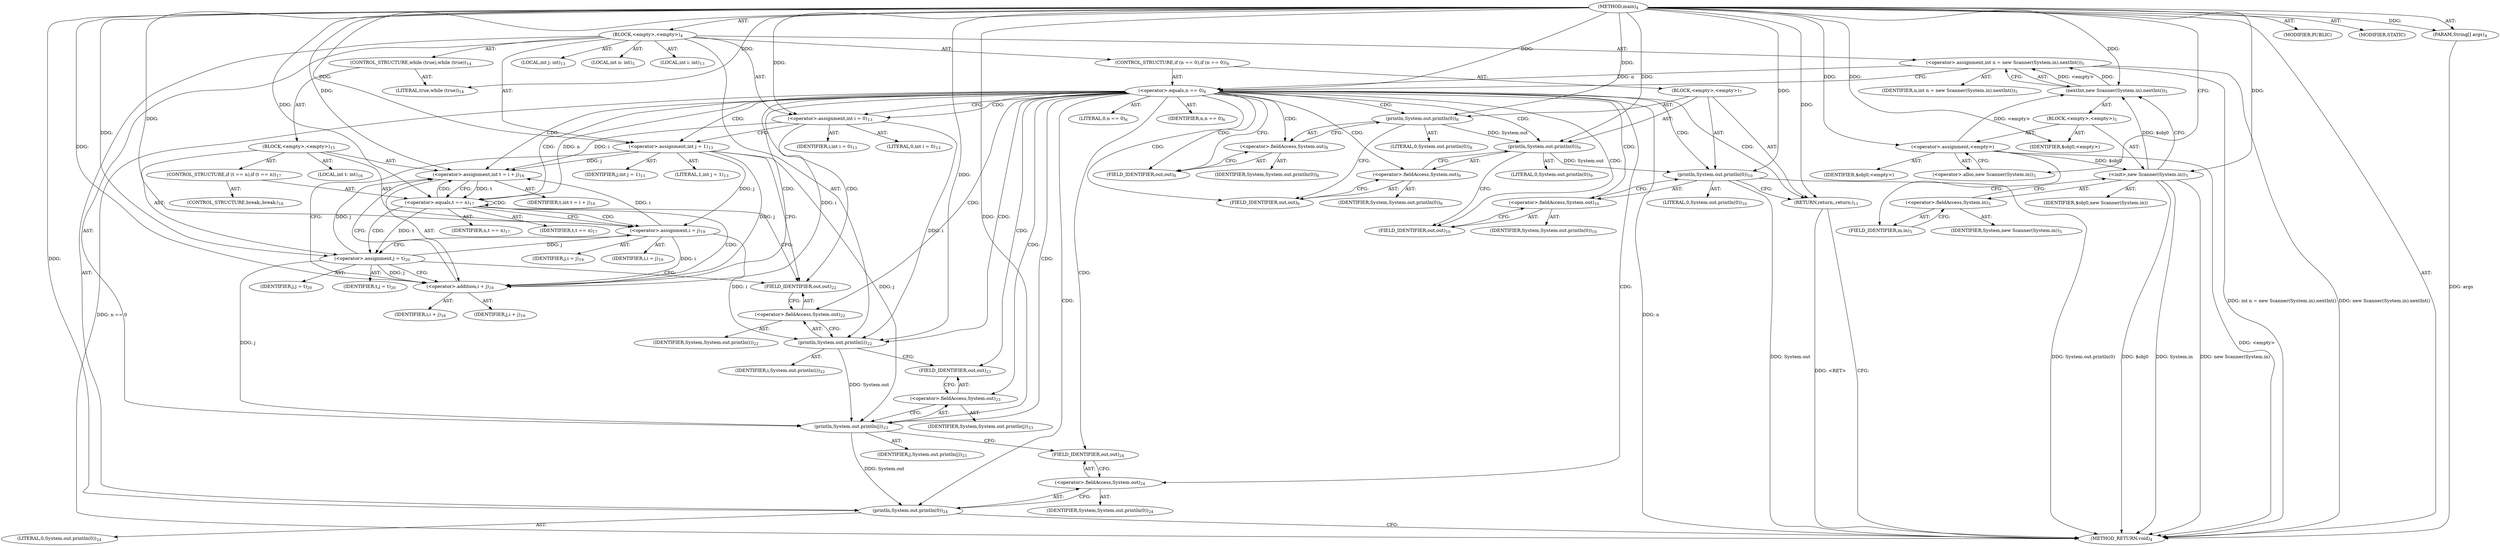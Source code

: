digraph "main" {  
"17" [label = <(METHOD,main)<SUB>4</SUB>> ]
"18" [label = <(PARAM,String[] args)<SUB>4</SUB>> ]
"19" [label = <(BLOCK,&lt;empty&gt;,&lt;empty&gt;)<SUB>4</SUB>> ]
"20" [label = <(LOCAL,int n: int)<SUB>5</SUB>> ]
"21" [label = <(&lt;operator&gt;.assignment,int n = new Scanner(System.in).nextInt())<SUB>5</SUB>> ]
"22" [label = <(IDENTIFIER,n,int n = new Scanner(System.in).nextInt())<SUB>5</SUB>> ]
"23" [label = <(nextInt,new Scanner(System.in).nextInt())<SUB>5</SUB>> ]
"24" [label = <(BLOCK,&lt;empty&gt;,&lt;empty&gt;)<SUB>5</SUB>> ]
"25" [label = <(&lt;operator&gt;.assignment,&lt;empty&gt;)> ]
"26" [label = <(IDENTIFIER,$obj0,&lt;empty&gt;)> ]
"27" [label = <(&lt;operator&gt;.alloc,new Scanner(System.in))<SUB>5</SUB>> ]
"28" [label = <(&lt;init&gt;,new Scanner(System.in))<SUB>5</SUB>> ]
"29" [label = <(IDENTIFIER,$obj0,new Scanner(System.in))> ]
"30" [label = <(&lt;operator&gt;.fieldAccess,System.in)<SUB>5</SUB>> ]
"31" [label = <(IDENTIFIER,System,new Scanner(System.in))<SUB>5</SUB>> ]
"32" [label = <(FIELD_IDENTIFIER,in,in)<SUB>5</SUB>> ]
"33" [label = <(IDENTIFIER,$obj0,&lt;empty&gt;)> ]
"34" [label = <(CONTROL_STRUCTURE,if (n == 0),if (n == 0))<SUB>6</SUB>> ]
"35" [label = <(&lt;operator&gt;.equals,n == 0)<SUB>6</SUB>> ]
"36" [label = <(IDENTIFIER,n,n == 0)<SUB>6</SUB>> ]
"37" [label = <(LITERAL,0,n == 0)<SUB>6</SUB>> ]
"38" [label = <(BLOCK,&lt;empty&gt;,&lt;empty&gt;)<SUB>7</SUB>> ]
"39" [label = <(println,System.out.println(0))<SUB>8</SUB>> ]
"40" [label = <(&lt;operator&gt;.fieldAccess,System.out)<SUB>8</SUB>> ]
"41" [label = <(IDENTIFIER,System,System.out.println(0))<SUB>8</SUB>> ]
"42" [label = <(FIELD_IDENTIFIER,out,out)<SUB>8</SUB>> ]
"43" [label = <(LITERAL,0,System.out.println(0))<SUB>8</SUB>> ]
"44" [label = <(println,System.out.println(0))<SUB>9</SUB>> ]
"45" [label = <(&lt;operator&gt;.fieldAccess,System.out)<SUB>9</SUB>> ]
"46" [label = <(IDENTIFIER,System,System.out.println(0))<SUB>9</SUB>> ]
"47" [label = <(FIELD_IDENTIFIER,out,out)<SUB>9</SUB>> ]
"48" [label = <(LITERAL,0,System.out.println(0))<SUB>9</SUB>> ]
"49" [label = <(println,System.out.println(0))<SUB>10</SUB>> ]
"50" [label = <(&lt;operator&gt;.fieldAccess,System.out)<SUB>10</SUB>> ]
"51" [label = <(IDENTIFIER,System,System.out.println(0))<SUB>10</SUB>> ]
"52" [label = <(FIELD_IDENTIFIER,out,out)<SUB>10</SUB>> ]
"53" [label = <(LITERAL,0,System.out.println(0))<SUB>10</SUB>> ]
"54" [label = <(RETURN,return;,return;)<SUB>11</SUB>> ]
"55" [label = <(LOCAL,int i: int)<SUB>13</SUB>> ]
"56" [label = <(LOCAL,int j: int)<SUB>13</SUB>> ]
"57" [label = <(&lt;operator&gt;.assignment,int i = 0)<SUB>13</SUB>> ]
"58" [label = <(IDENTIFIER,i,int i = 0)<SUB>13</SUB>> ]
"59" [label = <(LITERAL,0,int i = 0)<SUB>13</SUB>> ]
"60" [label = <(&lt;operator&gt;.assignment,int j = 1)<SUB>13</SUB>> ]
"61" [label = <(IDENTIFIER,j,int j = 1)<SUB>13</SUB>> ]
"62" [label = <(LITERAL,1,int j = 1)<SUB>13</SUB>> ]
"63" [label = <(CONTROL_STRUCTURE,while (true),while (true))<SUB>14</SUB>> ]
"64" [label = <(LITERAL,true,while (true))<SUB>14</SUB>> ]
"65" [label = <(BLOCK,&lt;empty&gt;,&lt;empty&gt;)<SUB>15</SUB>> ]
"66" [label = <(LOCAL,int t: int)<SUB>16</SUB>> ]
"67" [label = <(&lt;operator&gt;.assignment,int t = i + j)<SUB>16</SUB>> ]
"68" [label = <(IDENTIFIER,t,int t = i + j)<SUB>16</SUB>> ]
"69" [label = <(&lt;operator&gt;.addition,i + j)<SUB>16</SUB>> ]
"70" [label = <(IDENTIFIER,i,i + j)<SUB>16</SUB>> ]
"71" [label = <(IDENTIFIER,j,i + j)<SUB>16</SUB>> ]
"72" [label = <(CONTROL_STRUCTURE,if (t == n),if (t == n))<SUB>17</SUB>> ]
"73" [label = <(&lt;operator&gt;.equals,t == n)<SUB>17</SUB>> ]
"74" [label = <(IDENTIFIER,t,t == n)<SUB>17</SUB>> ]
"75" [label = <(IDENTIFIER,n,t == n)<SUB>17</SUB>> ]
"76" [label = <(CONTROL_STRUCTURE,break;,break;)<SUB>18</SUB>> ]
"77" [label = <(&lt;operator&gt;.assignment,i = j)<SUB>19</SUB>> ]
"78" [label = <(IDENTIFIER,i,i = j)<SUB>19</SUB>> ]
"79" [label = <(IDENTIFIER,j,i = j)<SUB>19</SUB>> ]
"80" [label = <(&lt;operator&gt;.assignment,j = t)<SUB>20</SUB>> ]
"81" [label = <(IDENTIFIER,j,j = t)<SUB>20</SUB>> ]
"82" [label = <(IDENTIFIER,t,j = t)<SUB>20</SUB>> ]
"83" [label = <(println,System.out.println(i))<SUB>22</SUB>> ]
"84" [label = <(&lt;operator&gt;.fieldAccess,System.out)<SUB>22</SUB>> ]
"85" [label = <(IDENTIFIER,System,System.out.println(i))<SUB>22</SUB>> ]
"86" [label = <(FIELD_IDENTIFIER,out,out)<SUB>22</SUB>> ]
"87" [label = <(IDENTIFIER,i,System.out.println(i))<SUB>22</SUB>> ]
"88" [label = <(println,System.out.println(j))<SUB>23</SUB>> ]
"89" [label = <(&lt;operator&gt;.fieldAccess,System.out)<SUB>23</SUB>> ]
"90" [label = <(IDENTIFIER,System,System.out.println(j))<SUB>23</SUB>> ]
"91" [label = <(FIELD_IDENTIFIER,out,out)<SUB>23</SUB>> ]
"92" [label = <(IDENTIFIER,j,System.out.println(j))<SUB>23</SUB>> ]
"93" [label = <(println,System.out.println(0))<SUB>24</SUB>> ]
"94" [label = <(&lt;operator&gt;.fieldAccess,System.out)<SUB>24</SUB>> ]
"95" [label = <(IDENTIFIER,System,System.out.println(0))<SUB>24</SUB>> ]
"96" [label = <(FIELD_IDENTIFIER,out,out)<SUB>24</SUB>> ]
"97" [label = <(LITERAL,0,System.out.println(0))<SUB>24</SUB>> ]
"98" [label = <(MODIFIER,PUBLIC)> ]
"99" [label = <(MODIFIER,STATIC)> ]
"100" [label = <(METHOD_RETURN,void)<SUB>4</SUB>> ]
  "17" -> "18"  [ label = "AST: "] 
  "17" -> "19"  [ label = "AST: "] 
  "17" -> "98"  [ label = "AST: "] 
  "17" -> "99"  [ label = "AST: "] 
  "17" -> "100"  [ label = "AST: "] 
  "19" -> "20"  [ label = "AST: "] 
  "19" -> "21"  [ label = "AST: "] 
  "19" -> "34"  [ label = "AST: "] 
  "19" -> "55"  [ label = "AST: "] 
  "19" -> "56"  [ label = "AST: "] 
  "19" -> "57"  [ label = "AST: "] 
  "19" -> "60"  [ label = "AST: "] 
  "19" -> "63"  [ label = "AST: "] 
  "19" -> "83"  [ label = "AST: "] 
  "19" -> "88"  [ label = "AST: "] 
  "19" -> "93"  [ label = "AST: "] 
  "21" -> "22"  [ label = "AST: "] 
  "21" -> "23"  [ label = "AST: "] 
  "23" -> "24"  [ label = "AST: "] 
  "24" -> "25"  [ label = "AST: "] 
  "24" -> "28"  [ label = "AST: "] 
  "24" -> "33"  [ label = "AST: "] 
  "25" -> "26"  [ label = "AST: "] 
  "25" -> "27"  [ label = "AST: "] 
  "28" -> "29"  [ label = "AST: "] 
  "28" -> "30"  [ label = "AST: "] 
  "30" -> "31"  [ label = "AST: "] 
  "30" -> "32"  [ label = "AST: "] 
  "34" -> "35"  [ label = "AST: "] 
  "34" -> "38"  [ label = "AST: "] 
  "35" -> "36"  [ label = "AST: "] 
  "35" -> "37"  [ label = "AST: "] 
  "38" -> "39"  [ label = "AST: "] 
  "38" -> "44"  [ label = "AST: "] 
  "38" -> "49"  [ label = "AST: "] 
  "38" -> "54"  [ label = "AST: "] 
  "39" -> "40"  [ label = "AST: "] 
  "39" -> "43"  [ label = "AST: "] 
  "40" -> "41"  [ label = "AST: "] 
  "40" -> "42"  [ label = "AST: "] 
  "44" -> "45"  [ label = "AST: "] 
  "44" -> "48"  [ label = "AST: "] 
  "45" -> "46"  [ label = "AST: "] 
  "45" -> "47"  [ label = "AST: "] 
  "49" -> "50"  [ label = "AST: "] 
  "49" -> "53"  [ label = "AST: "] 
  "50" -> "51"  [ label = "AST: "] 
  "50" -> "52"  [ label = "AST: "] 
  "57" -> "58"  [ label = "AST: "] 
  "57" -> "59"  [ label = "AST: "] 
  "60" -> "61"  [ label = "AST: "] 
  "60" -> "62"  [ label = "AST: "] 
  "63" -> "64"  [ label = "AST: "] 
  "63" -> "65"  [ label = "AST: "] 
  "65" -> "66"  [ label = "AST: "] 
  "65" -> "67"  [ label = "AST: "] 
  "65" -> "72"  [ label = "AST: "] 
  "65" -> "77"  [ label = "AST: "] 
  "65" -> "80"  [ label = "AST: "] 
  "67" -> "68"  [ label = "AST: "] 
  "67" -> "69"  [ label = "AST: "] 
  "69" -> "70"  [ label = "AST: "] 
  "69" -> "71"  [ label = "AST: "] 
  "72" -> "73"  [ label = "AST: "] 
  "72" -> "76"  [ label = "AST: "] 
  "73" -> "74"  [ label = "AST: "] 
  "73" -> "75"  [ label = "AST: "] 
  "77" -> "78"  [ label = "AST: "] 
  "77" -> "79"  [ label = "AST: "] 
  "80" -> "81"  [ label = "AST: "] 
  "80" -> "82"  [ label = "AST: "] 
  "83" -> "84"  [ label = "AST: "] 
  "83" -> "87"  [ label = "AST: "] 
  "84" -> "85"  [ label = "AST: "] 
  "84" -> "86"  [ label = "AST: "] 
  "88" -> "89"  [ label = "AST: "] 
  "88" -> "92"  [ label = "AST: "] 
  "89" -> "90"  [ label = "AST: "] 
  "89" -> "91"  [ label = "AST: "] 
  "93" -> "94"  [ label = "AST: "] 
  "93" -> "97"  [ label = "AST: "] 
  "94" -> "95"  [ label = "AST: "] 
  "94" -> "96"  [ label = "AST: "] 
  "21" -> "35"  [ label = "CFG: "] 
  "57" -> "60"  [ label = "CFG: "] 
  "60" -> "69"  [ label = "CFG: "] 
  "60" -> "86"  [ label = "CFG: "] 
  "83" -> "91"  [ label = "CFG: "] 
  "88" -> "96"  [ label = "CFG: "] 
  "93" -> "100"  [ label = "CFG: "] 
  "23" -> "21"  [ label = "CFG: "] 
  "35" -> "42"  [ label = "CFG: "] 
  "35" -> "57"  [ label = "CFG: "] 
  "84" -> "83"  [ label = "CFG: "] 
  "89" -> "88"  [ label = "CFG: "] 
  "94" -> "93"  [ label = "CFG: "] 
  "39" -> "47"  [ label = "CFG: "] 
  "44" -> "52"  [ label = "CFG: "] 
  "49" -> "54"  [ label = "CFG: "] 
  "54" -> "100"  [ label = "CFG: "] 
  "67" -> "73"  [ label = "CFG: "] 
  "77" -> "80"  [ label = "CFG: "] 
  "80" -> "69"  [ label = "CFG: "] 
  "80" -> "86"  [ label = "CFG: "] 
  "86" -> "84"  [ label = "CFG: "] 
  "91" -> "89"  [ label = "CFG: "] 
  "96" -> "94"  [ label = "CFG: "] 
  "25" -> "32"  [ label = "CFG: "] 
  "28" -> "23"  [ label = "CFG: "] 
  "40" -> "39"  [ label = "CFG: "] 
  "45" -> "44"  [ label = "CFG: "] 
  "50" -> "49"  [ label = "CFG: "] 
  "69" -> "67"  [ label = "CFG: "] 
  "73" -> "86"  [ label = "CFG: "] 
  "73" -> "77"  [ label = "CFG: "] 
  "27" -> "25"  [ label = "CFG: "] 
  "30" -> "28"  [ label = "CFG: "] 
  "42" -> "40"  [ label = "CFG: "] 
  "47" -> "45"  [ label = "CFG: "] 
  "52" -> "50"  [ label = "CFG: "] 
  "32" -> "30"  [ label = "CFG: "] 
  "17" -> "27"  [ label = "CFG: "] 
  "54" -> "100"  [ label = "DDG: &lt;RET&gt;"] 
  "18" -> "100"  [ label = "DDG: args"] 
  "25" -> "100"  [ label = "DDG: &lt;empty&gt;"] 
  "28" -> "100"  [ label = "DDG: $obj0"] 
  "28" -> "100"  [ label = "DDG: System.in"] 
  "28" -> "100"  [ label = "DDG: new Scanner(System.in)"] 
  "21" -> "100"  [ label = "DDG: new Scanner(System.in).nextInt()"] 
  "21" -> "100"  [ label = "DDG: int n = new Scanner(System.in).nextInt()"] 
  "35" -> "100"  [ label = "DDG: n"] 
  "35" -> "100"  [ label = "DDG: n == 0"] 
  "49" -> "100"  [ label = "DDG: System.out"] 
  "49" -> "100"  [ label = "DDG: System.out.println(0)"] 
  "17" -> "18"  [ label = "DDG: "] 
  "23" -> "21"  [ label = "DDG: &lt;empty&gt;"] 
  "23" -> "21"  [ label = "DDG: "] 
  "17" -> "57"  [ label = "DDG: "] 
  "17" -> "60"  [ label = "DDG: "] 
  "17" -> "64"  [ label = "DDG: "] 
  "57" -> "83"  [ label = "DDG: i"] 
  "77" -> "83"  [ label = "DDG: i"] 
  "17" -> "83"  [ label = "DDG: "] 
  "83" -> "88"  [ label = "DDG: System.out"] 
  "60" -> "88"  [ label = "DDG: j"] 
  "80" -> "88"  [ label = "DDG: j"] 
  "17" -> "88"  [ label = "DDG: "] 
  "88" -> "93"  [ label = "DDG: System.out"] 
  "17" -> "93"  [ label = "DDG: "] 
  "25" -> "23"  [ label = "DDG: &lt;empty&gt;"] 
  "28" -> "23"  [ label = "DDG: $obj0"] 
  "17" -> "23"  [ label = "DDG: "] 
  "21" -> "35"  [ label = "DDG: n"] 
  "17" -> "35"  [ label = "DDG: "] 
  "17" -> "54"  [ label = "DDG: "] 
  "57" -> "67"  [ label = "DDG: i"] 
  "77" -> "67"  [ label = "DDG: i"] 
  "17" -> "67"  [ label = "DDG: "] 
  "60" -> "67"  [ label = "DDG: j"] 
  "80" -> "67"  [ label = "DDG: j"] 
  "17" -> "77"  [ label = "DDG: "] 
  "60" -> "77"  [ label = "DDG: j"] 
  "80" -> "77"  [ label = "DDG: j"] 
  "73" -> "80"  [ label = "DDG: t"] 
  "17" -> "80"  [ label = "DDG: "] 
  "17" -> "25"  [ label = "DDG: "] 
  "17" -> "33"  [ label = "DDG: "] 
  "17" -> "39"  [ label = "DDG: "] 
  "39" -> "44"  [ label = "DDG: System.out"] 
  "17" -> "44"  [ label = "DDG: "] 
  "44" -> "49"  [ label = "DDG: System.out"] 
  "17" -> "49"  [ label = "DDG: "] 
  "25" -> "28"  [ label = "DDG: $obj0"] 
  "17" -> "28"  [ label = "DDG: "] 
  "57" -> "69"  [ label = "DDG: i"] 
  "77" -> "69"  [ label = "DDG: i"] 
  "17" -> "69"  [ label = "DDG: "] 
  "60" -> "69"  [ label = "DDG: j"] 
  "80" -> "69"  [ label = "DDG: j"] 
  "67" -> "73"  [ label = "DDG: t"] 
  "17" -> "73"  [ label = "DDG: "] 
  "35" -> "73"  [ label = "DDG: n"] 
  "35" -> "47"  [ label = "CDG: "] 
  "35" -> "94"  [ label = "CDG: "] 
  "35" -> "49"  [ label = "CDG: "] 
  "35" -> "60"  [ label = "CDG: "] 
  "35" -> "96"  [ label = "CDG: "] 
  "35" -> "42"  [ label = "CDG: "] 
  "35" -> "57"  [ label = "CDG: "] 
  "35" -> "89"  [ label = "CDG: "] 
  "35" -> "52"  [ label = "CDG: "] 
  "35" -> "84"  [ label = "CDG: "] 
  "35" -> "45"  [ label = "CDG: "] 
  "35" -> "40"  [ label = "CDG: "] 
  "35" -> "50"  [ label = "CDG: "] 
  "35" -> "91"  [ label = "CDG: "] 
  "35" -> "44"  [ label = "CDG: "] 
  "35" -> "93"  [ label = "CDG: "] 
  "35" -> "54"  [ label = "CDG: "] 
  "35" -> "83"  [ label = "CDG: "] 
  "35" -> "88"  [ label = "CDG: "] 
  "35" -> "39"  [ label = "CDG: "] 
  "35" -> "86"  [ label = "CDG: "] 
  "35" -> "73"  [ label = "CDG: "] 
  "35" -> "69"  [ label = "CDG: "] 
  "35" -> "67"  [ label = "CDG: "] 
  "73" -> "77"  [ label = "CDG: "] 
  "73" -> "80"  [ label = "CDG: "] 
  "73" -> "73"  [ label = "CDG: "] 
  "73" -> "69"  [ label = "CDG: "] 
  "73" -> "67"  [ label = "CDG: "] 
}
